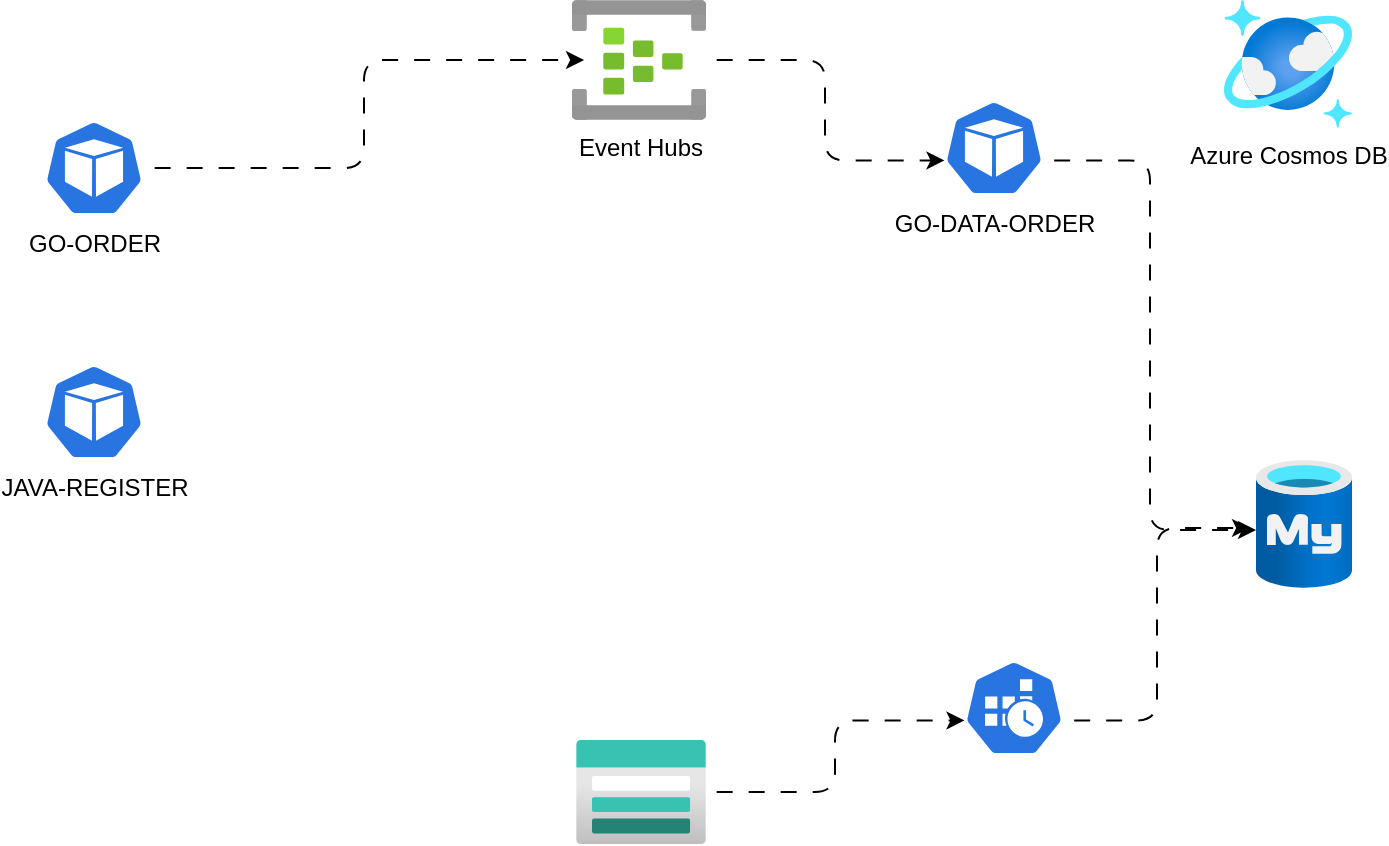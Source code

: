 <mxfile>
    <diagram id="lP9J3qNmHOCe1028X-dE" name="Page-1">
        <mxGraphModel dx="606" dy="362" grid="1" gridSize="10" guides="1" tooltips="1" connect="1" arrows="1" fold="1" page="1" pageScale="1" pageWidth="827" pageHeight="1169" math="0" shadow="0">
            <root>
                <mxCell id="0"/>
                <mxCell id="1" parent="0"/>
                <mxCell id="8" style="edgeStyle=elbowEdgeStyle;sketch=0;jumpStyle=none;html=1;entryX=0.005;entryY=0.63;entryDx=0;entryDy=0;entryPerimeter=0;shadow=0;flowAnimation=1;" parent="1" source="2" target="7" edge="1">
                    <mxGeometry relative="1" as="geometry"/>
                </mxCell>
                <mxCell id="2" value="Event Hubs" style="aspect=fixed;html=1;points=[];align=center;image;fontSize=12;image=img/lib/azure2/analytics/Event_Hubs.svg;" parent="1" vertex="1">
                    <mxGeometry x="414" y="120" width="67" height="60" as="geometry"/>
                </mxCell>
                <mxCell id="3" value="Azure Cosmos DB" style="aspect=fixed;html=1;points=[];align=center;image;fontSize=12;image=img/lib/azure2/databases/Azure_Cosmos_DB.svg;" parent="1" vertex="1">
                    <mxGeometry x="740" y="120" width="64" height="64" as="geometry"/>
                </mxCell>
                <mxCell id="4" value="" style="aspect=fixed;html=1;points=[];align=center;image;fontSize=12;image=img/lib/azure2/databases/Azure_Database_MySQL_Server.svg;" parent="1" vertex="1">
                    <mxGeometry x="756" y="350" width="48" height="64" as="geometry"/>
                </mxCell>
                <mxCell id="6" style="edgeStyle=elbowEdgeStyle;html=1;entryX=0.09;entryY=0.5;entryDx=0;entryDy=0;entryPerimeter=0;jumpStyle=none;shadow=0;flowAnimation=1;" parent="1" source="5" target="2" edge="1">
                    <mxGeometry relative="1" as="geometry"/>
                </mxCell>
                <mxCell id="5" value="GO-ORDER" style="sketch=0;html=1;dashed=0;whitespace=wrap;fillColor=#2875E2;strokeColor=#ffffff;points=[[0.005,0.63,0],[0.1,0.2,0],[0.9,0.2,0],[0.5,0,0],[0.995,0.63,0],[0.72,0.99,0],[0.5,1,0],[0.28,0.99,0]];verticalLabelPosition=bottom;align=center;verticalAlign=top;shape=mxgraph.kubernetes.icon;prIcon=pod" parent="1" vertex="1">
                    <mxGeometry x="150" y="180" width="50" height="48" as="geometry"/>
                </mxCell>
                <mxCell id="9" style="edgeStyle=elbowEdgeStyle;sketch=0;jumpStyle=none;html=1;entryX=0;entryY=0.547;entryDx=0;entryDy=0;entryPerimeter=0;shadow=0;exitX=0.995;exitY=0.63;exitDx=0;exitDy=0;exitPerimeter=0;flowAnimation=1;" parent="1" source="7" target="4" edge="1">
                    <mxGeometry relative="1" as="geometry"/>
                </mxCell>
                <mxCell id="7" value="GO-DATA-ORDER" style="sketch=0;html=1;dashed=0;whitespace=wrap;fillColor=#2875E2;strokeColor=#ffffff;points=[[0.005,0.63,0],[0.1,0.2,0],[0.9,0.2,0],[0.5,0,0],[0.995,0.63,0],[0.72,0.99,0],[0.5,1,0],[0.28,0.99,0]];verticalLabelPosition=bottom;align=center;verticalAlign=top;shape=mxgraph.kubernetes.icon;prIcon=pod" parent="1" vertex="1">
                    <mxGeometry x="600" y="170" width="50" height="48" as="geometry"/>
                </mxCell>
                <mxCell id="11" style="edgeStyle=elbowEdgeStyle;sketch=0;jumpStyle=none;html=1;entryX=-0.062;entryY=0.531;entryDx=0;entryDy=0;entryPerimeter=0;shadow=0;exitX=0.995;exitY=0.63;exitDx=0;exitDy=0;exitPerimeter=0;flowAnimation=1;" parent="1" source="13" target="4" edge="1">
                    <mxGeometry relative="1" as="geometry">
                        <mxPoint x="510" y="494" as="sourcePoint"/>
                    </mxGeometry>
                </mxCell>
                <mxCell id="14" style="edgeStyle=elbowEdgeStyle;sketch=0;jumpStyle=none;html=1;entryX=0.005;entryY=0.63;entryDx=0;entryDy=0;entryPerimeter=0;shadow=0;flowAnimation=1;" parent="1" source="12" target="13" edge="1">
                    <mxGeometry relative="1" as="geometry"/>
                </mxCell>
                <mxCell id="12" value="" style="aspect=fixed;html=1;points=[];align=center;image;fontSize=12;image=img/lib/azure2/storage/Storage_Accounts.svg;" parent="1" vertex="1">
                    <mxGeometry x="416" y="490" width="65" height="52" as="geometry"/>
                </mxCell>
                <mxCell id="13" value="" style="sketch=0;html=1;dashed=0;whitespace=wrap;fillColor=#2875E2;strokeColor=#ffffff;points=[[0.005,0.63,0],[0.1,0.2,0],[0.9,0.2,0],[0.5,0,0],[0.995,0.63,0],[0.72,0.99,0],[0.5,1,0],[0.28,0.99,0]];verticalLabelPosition=bottom;align=center;verticalAlign=top;shape=mxgraph.kubernetes.icon;prIcon=cronjob" parent="1" vertex="1">
                    <mxGeometry x="610" y="450" width="50" height="48" as="geometry"/>
                </mxCell>
                <mxCell id="15" value="JAVA-REGISTER" style="sketch=0;html=1;dashed=0;whitespace=wrap;fillColor=#2875E2;strokeColor=#ffffff;points=[[0.005,0.63,0],[0.1,0.2,0],[0.9,0.2,0],[0.5,0,0],[0.995,0.63,0],[0.72,0.99,0],[0.5,1,0],[0.28,0.99,0]];verticalLabelPosition=bottom;align=center;verticalAlign=top;shape=mxgraph.kubernetes.icon;prIcon=pod" parent="1" vertex="1">
                    <mxGeometry x="150" y="302" width="50" height="48" as="geometry"/>
                </mxCell>
            </root>
        </mxGraphModel>
    </diagram>
</mxfile>